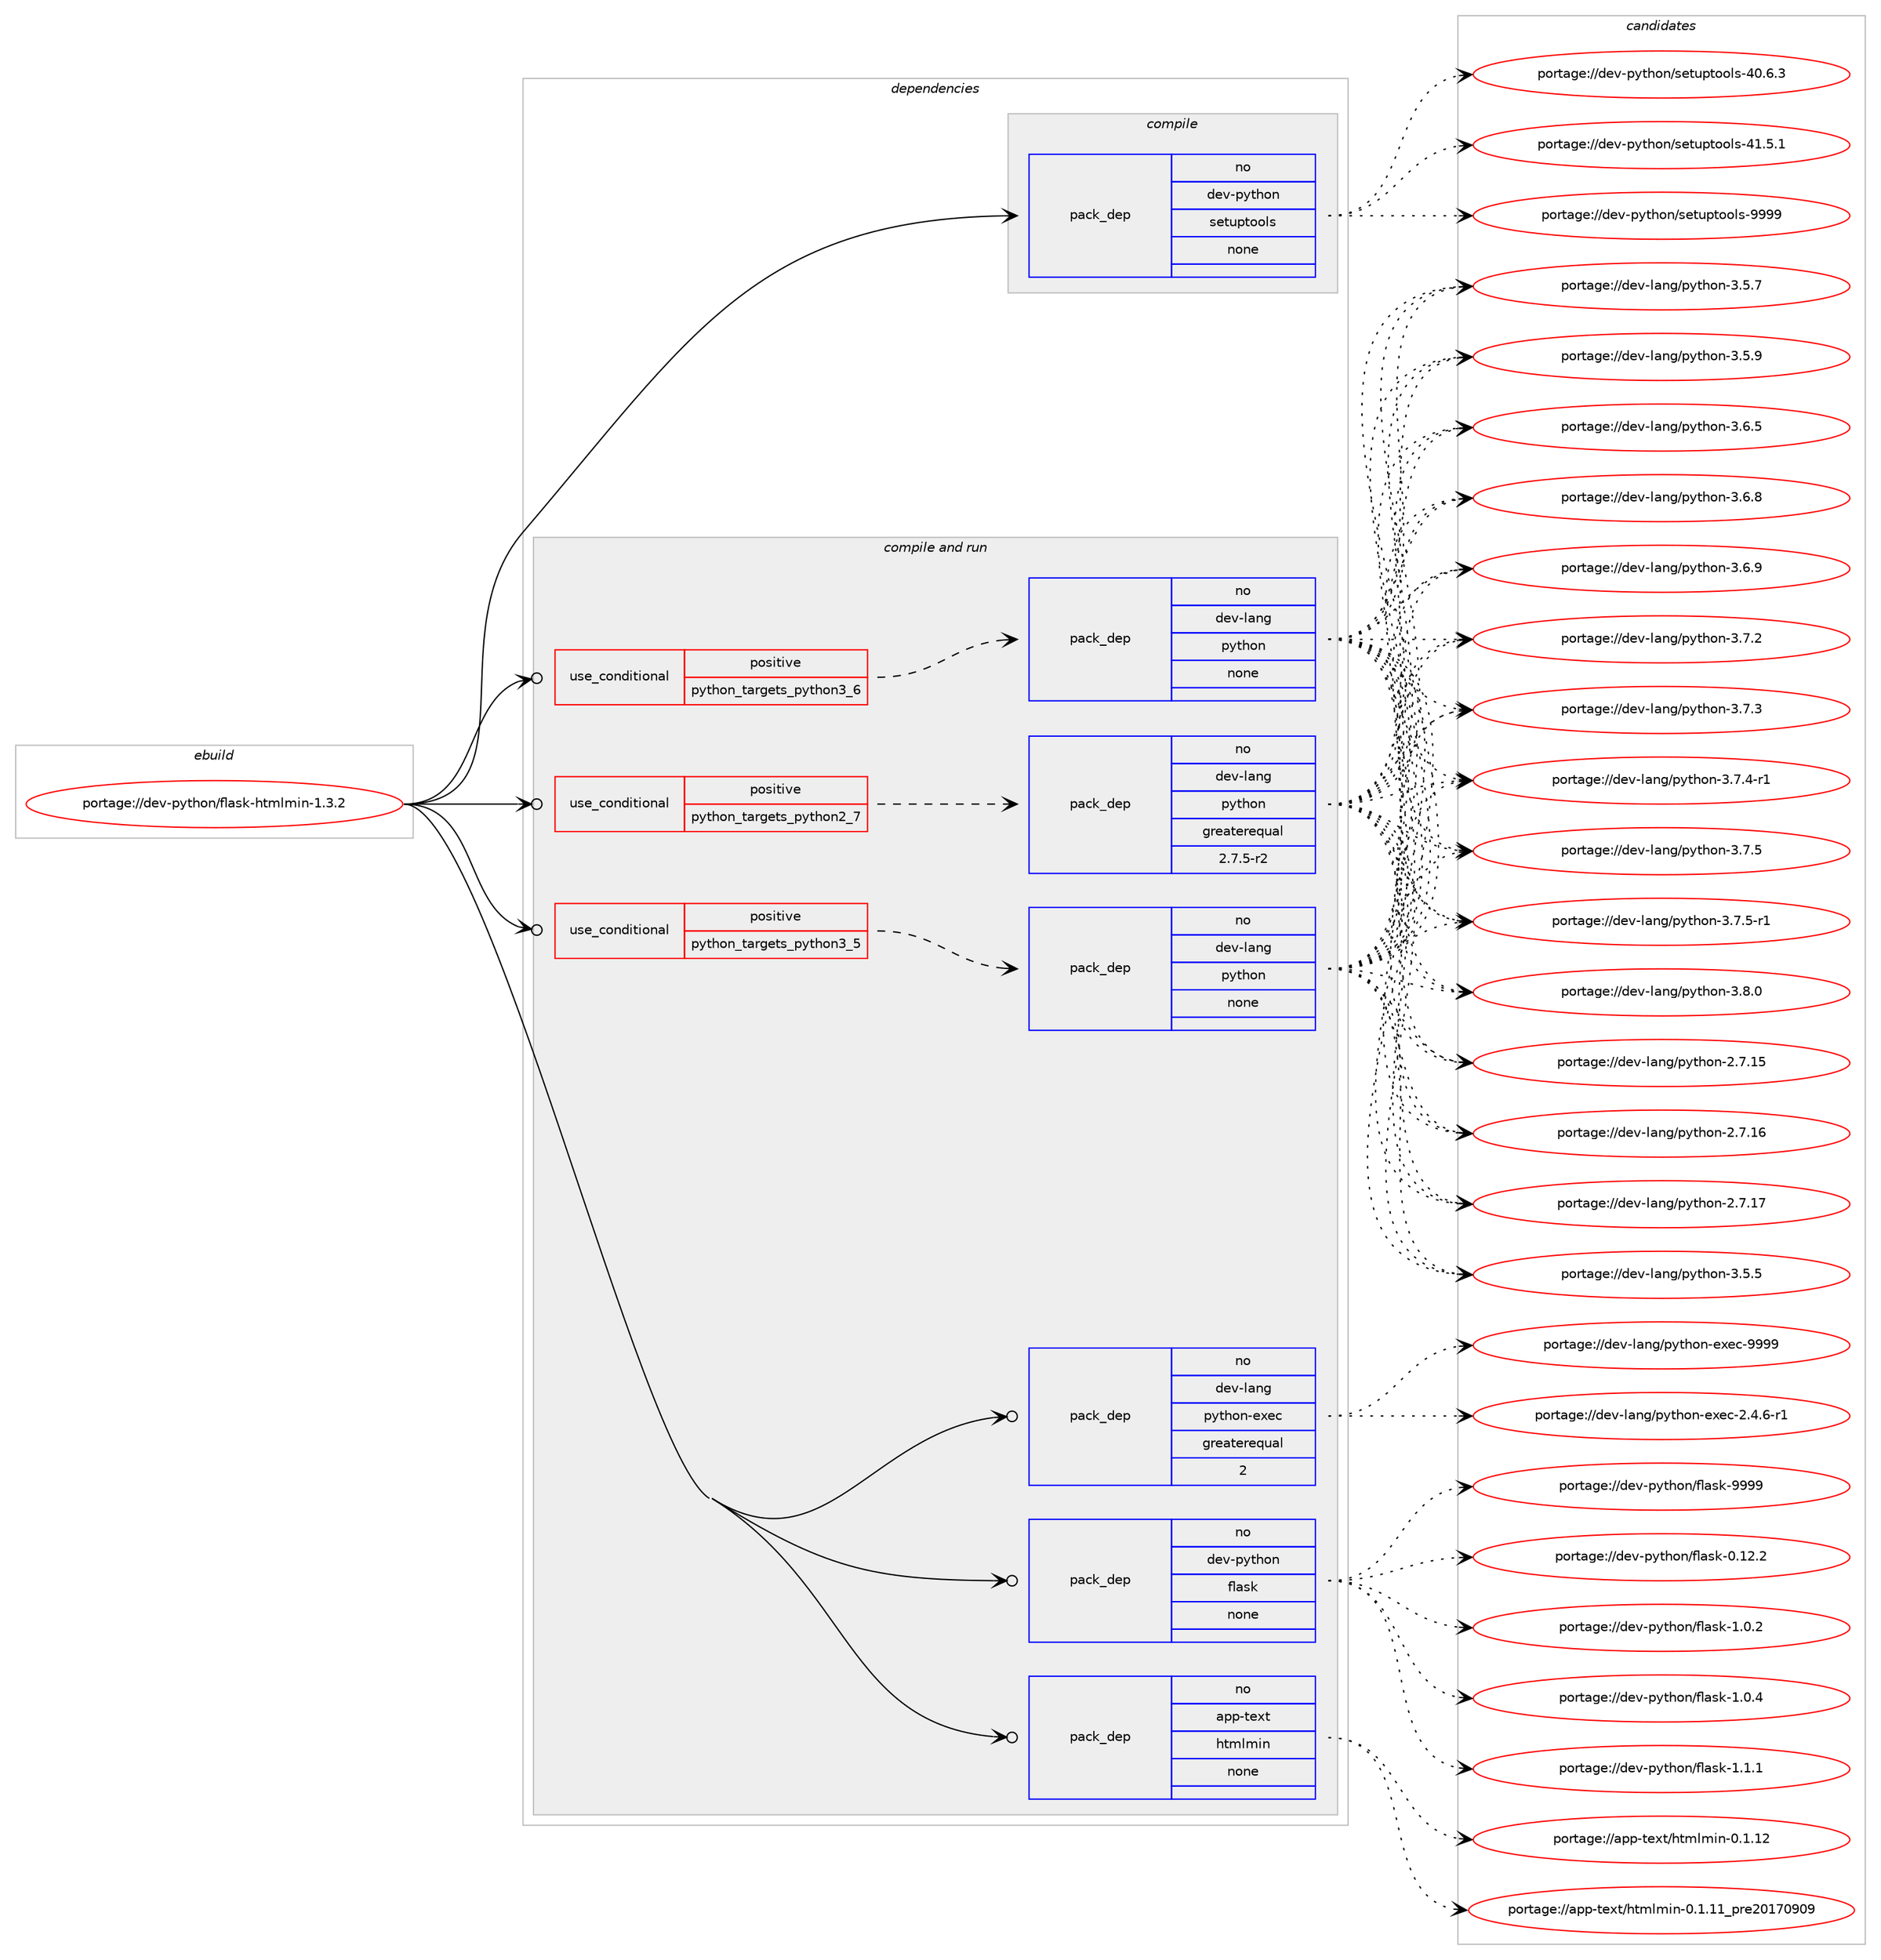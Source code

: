 digraph prolog {

# *************
# Graph options
# *************

newrank=true;
concentrate=true;
compound=true;
graph [rankdir=LR,fontname=Helvetica,fontsize=10,ranksep=1.5];#, ranksep=2.5, nodesep=0.2];
edge  [arrowhead=vee];
node  [fontname=Helvetica,fontsize=10];

# **********
# The ebuild
# **********

subgraph cluster_leftcol {
color=gray;
rank=same;
label=<<i>ebuild</i>>;
id [label="portage://dev-python/flask-htmlmin-1.3.2", color=red, width=4, href="../dev-python/flask-htmlmin-1.3.2.svg"];
}

# ****************
# The dependencies
# ****************

subgraph cluster_midcol {
color=gray;
label=<<i>dependencies</i>>;
subgraph cluster_compile {
fillcolor="#eeeeee";
style=filled;
label=<<i>compile</i>>;
subgraph pack107755 {
dependency139792 [label=<<TABLE BORDER="0" CELLBORDER="1" CELLSPACING="0" CELLPADDING="4" WIDTH="220"><TR><TD ROWSPAN="6" CELLPADDING="30">pack_dep</TD></TR><TR><TD WIDTH="110">no</TD></TR><TR><TD>dev-python</TD></TR><TR><TD>setuptools</TD></TR><TR><TD>none</TD></TR><TR><TD></TD></TR></TABLE>>, shape=none, color=blue];
}
id:e -> dependency139792:w [weight=20,style="solid",arrowhead="vee"];
}
subgraph cluster_compileandrun {
fillcolor="#eeeeee";
style=filled;
label=<<i>compile and run</i>>;
subgraph cond28719 {
dependency139793 [label=<<TABLE BORDER="0" CELLBORDER="1" CELLSPACING="0" CELLPADDING="4"><TR><TD ROWSPAN="3" CELLPADDING="10">use_conditional</TD></TR><TR><TD>positive</TD></TR><TR><TD>python_targets_python2_7</TD></TR></TABLE>>, shape=none, color=red];
subgraph pack107756 {
dependency139794 [label=<<TABLE BORDER="0" CELLBORDER="1" CELLSPACING="0" CELLPADDING="4" WIDTH="220"><TR><TD ROWSPAN="6" CELLPADDING="30">pack_dep</TD></TR><TR><TD WIDTH="110">no</TD></TR><TR><TD>dev-lang</TD></TR><TR><TD>python</TD></TR><TR><TD>greaterequal</TD></TR><TR><TD>2.7.5-r2</TD></TR></TABLE>>, shape=none, color=blue];
}
dependency139793:e -> dependency139794:w [weight=20,style="dashed",arrowhead="vee"];
}
id:e -> dependency139793:w [weight=20,style="solid",arrowhead="odotvee"];
subgraph cond28720 {
dependency139795 [label=<<TABLE BORDER="0" CELLBORDER="1" CELLSPACING="0" CELLPADDING="4"><TR><TD ROWSPAN="3" CELLPADDING="10">use_conditional</TD></TR><TR><TD>positive</TD></TR><TR><TD>python_targets_python3_5</TD></TR></TABLE>>, shape=none, color=red];
subgraph pack107757 {
dependency139796 [label=<<TABLE BORDER="0" CELLBORDER="1" CELLSPACING="0" CELLPADDING="4" WIDTH="220"><TR><TD ROWSPAN="6" CELLPADDING="30">pack_dep</TD></TR><TR><TD WIDTH="110">no</TD></TR><TR><TD>dev-lang</TD></TR><TR><TD>python</TD></TR><TR><TD>none</TD></TR><TR><TD></TD></TR></TABLE>>, shape=none, color=blue];
}
dependency139795:e -> dependency139796:w [weight=20,style="dashed",arrowhead="vee"];
}
id:e -> dependency139795:w [weight=20,style="solid",arrowhead="odotvee"];
subgraph cond28721 {
dependency139797 [label=<<TABLE BORDER="0" CELLBORDER="1" CELLSPACING="0" CELLPADDING="4"><TR><TD ROWSPAN="3" CELLPADDING="10">use_conditional</TD></TR><TR><TD>positive</TD></TR><TR><TD>python_targets_python3_6</TD></TR></TABLE>>, shape=none, color=red];
subgraph pack107758 {
dependency139798 [label=<<TABLE BORDER="0" CELLBORDER="1" CELLSPACING="0" CELLPADDING="4" WIDTH="220"><TR><TD ROWSPAN="6" CELLPADDING="30">pack_dep</TD></TR><TR><TD WIDTH="110">no</TD></TR><TR><TD>dev-lang</TD></TR><TR><TD>python</TD></TR><TR><TD>none</TD></TR><TR><TD></TD></TR></TABLE>>, shape=none, color=blue];
}
dependency139797:e -> dependency139798:w [weight=20,style="dashed",arrowhead="vee"];
}
id:e -> dependency139797:w [weight=20,style="solid",arrowhead="odotvee"];
subgraph pack107759 {
dependency139799 [label=<<TABLE BORDER="0" CELLBORDER="1" CELLSPACING="0" CELLPADDING="4" WIDTH="220"><TR><TD ROWSPAN="6" CELLPADDING="30">pack_dep</TD></TR><TR><TD WIDTH="110">no</TD></TR><TR><TD>app-text</TD></TR><TR><TD>htmlmin</TD></TR><TR><TD>none</TD></TR><TR><TD></TD></TR></TABLE>>, shape=none, color=blue];
}
id:e -> dependency139799:w [weight=20,style="solid",arrowhead="odotvee"];
subgraph pack107760 {
dependency139800 [label=<<TABLE BORDER="0" CELLBORDER="1" CELLSPACING="0" CELLPADDING="4" WIDTH="220"><TR><TD ROWSPAN="6" CELLPADDING="30">pack_dep</TD></TR><TR><TD WIDTH="110">no</TD></TR><TR><TD>dev-lang</TD></TR><TR><TD>python-exec</TD></TR><TR><TD>greaterequal</TD></TR><TR><TD>2</TD></TR></TABLE>>, shape=none, color=blue];
}
id:e -> dependency139800:w [weight=20,style="solid",arrowhead="odotvee"];
subgraph pack107761 {
dependency139801 [label=<<TABLE BORDER="0" CELLBORDER="1" CELLSPACING="0" CELLPADDING="4" WIDTH="220"><TR><TD ROWSPAN="6" CELLPADDING="30">pack_dep</TD></TR><TR><TD WIDTH="110">no</TD></TR><TR><TD>dev-python</TD></TR><TR><TD>flask</TD></TR><TR><TD>none</TD></TR><TR><TD></TD></TR></TABLE>>, shape=none, color=blue];
}
id:e -> dependency139801:w [weight=20,style="solid",arrowhead="odotvee"];
}
subgraph cluster_run {
fillcolor="#eeeeee";
style=filled;
label=<<i>run</i>>;
}
}

# **************
# The candidates
# **************

subgraph cluster_choices {
rank=same;
color=gray;
label=<<i>candidates</i>>;

subgraph choice107755 {
color=black;
nodesep=1;
choiceportage100101118451121211161041111104711510111611711211611111110811545524846544651 [label="portage://dev-python/setuptools-40.6.3", color=red, width=4,href="../dev-python/setuptools-40.6.3.svg"];
choiceportage100101118451121211161041111104711510111611711211611111110811545524946534649 [label="portage://dev-python/setuptools-41.5.1", color=red, width=4,href="../dev-python/setuptools-41.5.1.svg"];
choiceportage10010111845112121116104111110471151011161171121161111111081154557575757 [label="portage://dev-python/setuptools-9999", color=red, width=4,href="../dev-python/setuptools-9999.svg"];
dependency139792:e -> choiceportage100101118451121211161041111104711510111611711211611111110811545524846544651:w [style=dotted,weight="100"];
dependency139792:e -> choiceportage100101118451121211161041111104711510111611711211611111110811545524946534649:w [style=dotted,weight="100"];
dependency139792:e -> choiceportage10010111845112121116104111110471151011161171121161111111081154557575757:w [style=dotted,weight="100"];
}
subgraph choice107756 {
color=black;
nodesep=1;
choiceportage10010111845108971101034711212111610411111045504655464953 [label="portage://dev-lang/python-2.7.15", color=red, width=4,href="../dev-lang/python-2.7.15.svg"];
choiceportage10010111845108971101034711212111610411111045504655464954 [label="portage://dev-lang/python-2.7.16", color=red, width=4,href="../dev-lang/python-2.7.16.svg"];
choiceportage10010111845108971101034711212111610411111045504655464955 [label="portage://dev-lang/python-2.7.17", color=red, width=4,href="../dev-lang/python-2.7.17.svg"];
choiceportage100101118451089711010347112121116104111110455146534653 [label="portage://dev-lang/python-3.5.5", color=red, width=4,href="../dev-lang/python-3.5.5.svg"];
choiceportage100101118451089711010347112121116104111110455146534655 [label="portage://dev-lang/python-3.5.7", color=red, width=4,href="../dev-lang/python-3.5.7.svg"];
choiceportage100101118451089711010347112121116104111110455146534657 [label="portage://dev-lang/python-3.5.9", color=red, width=4,href="../dev-lang/python-3.5.9.svg"];
choiceportage100101118451089711010347112121116104111110455146544653 [label="portage://dev-lang/python-3.6.5", color=red, width=4,href="../dev-lang/python-3.6.5.svg"];
choiceportage100101118451089711010347112121116104111110455146544656 [label="portage://dev-lang/python-3.6.8", color=red, width=4,href="../dev-lang/python-3.6.8.svg"];
choiceportage100101118451089711010347112121116104111110455146544657 [label="portage://dev-lang/python-3.6.9", color=red, width=4,href="../dev-lang/python-3.6.9.svg"];
choiceportage100101118451089711010347112121116104111110455146554650 [label="portage://dev-lang/python-3.7.2", color=red, width=4,href="../dev-lang/python-3.7.2.svg"];
choiceportage100101118451089711010347112121116104111110455146554651 [label="portage://dev-lang/python-3.7.3", color=red, width=4,href="../dev-lang/python-3.7.3.svg"];
choiceportage1001011184510897110103471121211161041111104551465546524511449 [label="portage://dev-lang/python-3.7.4-r1", color=red, width=4,href="../dev-lang/python-3.7.4-r1.svg"];
choiceportage100101118451089711010347112121116104111110455146554653 [label="portage://dev-lang/python-3.7.5", color=red, width=4,href="../dev-lang/python-3.7.5.svg"];
choiceportage1001011184510897110103471121211161041111104551465546534511449 [label="portage://dev-lang/python-3.7.5-r1", color=red, width=4,href="../dev-lang/python-3.7.5-r1.svg"];
choiceportage100101118451089711010347112121116104111110455146564648 [label="portage://dev-lang/python-3.8.0", color=red, width=4,href="../dev-lang/python-3.8.0.svg"];
dependency139794:e -> choiceportage10010111845108971101034711212111610411111045504655464953:w [style=dotted,weight="100"];
dependency139794:e -> choiceportage10010111845108971101034711212111610411111045504655464954:w [style=dotted,weight="100"];
dependency139794:e -> choiceportage10010111845108971101034711212111610411111045504655464955:w [style=dotted,weight="100"];
dependency139794:e -> choiceportage100101118451089711010347112121116104111110455146534653:w [style=dotted,weight="100"];
dependency139794:e -> choiceportage100101118451089711010347112121116104111110455146534655:w [style=dotted,weight="100"];
dependency139794:e -> choiceportage100101118451089711010347112121116104111110455146534657:w [style=dotted,weight="100"];
dependency139794:e -> choiceportage100101118451089711010347112121116104111110455146544653:w [style=dotted,weight="100"];
dependency139794:e -> choiceportage100101118451089711010347112121116104111110455146544656:w [style=dotted,weight="100"];
dependency139794:e -> choiceportage100101118451089711010347112121116104111110455146544657:w [style=dotted,weight="100"];
dependency139794:e -> choiceportage100101118451089711010347112121116104111110455146554650:w [style=dotted,weight="100"];
dependency139794:e -> choiceportage100101118451089711010347112121116104111110455146554651:w [style=dotted,weight="100"];
dependency139794:e -> choiceportage1001011184510897110103471121211161041111104551465546524511449:w [style=dotted,weight="100"];
dependency139794:e -> choiceportage100101118451089711010347112121116104111110455146554653:w [style=dotted,weight="100"];
dependency139794:e -> choiceportage1001011184510897110103471121211161041111104551465546534511449:w [style=dotted,weight="100"];
dependency139794:e -> choiceportage100101118451089711010347112121116104111110455146564648:w [style=dotted,weight="100"];
}
subgraph choice107757 {
color=black;
nodesep=1;
choiceportage10010111845108971101034711212111610411111045504655464953 [label="portage://dev-lang/python-2.7.15", color=red, width=4,href="../dev-lang/python-2.7.15.svg"];
choiceportage10010111845108971101034711212111610411111045504655464954 [label="portage://dev-lang/python-2.7.16", color=red, width=4,href="../dev-lang/python-2.7.16.svg"];
choiceportage10010111845108971101034711212111610411111045504655464955 [label="portage://dev-lang/python-2.7.17", color=red, width=4,href="../dev-lang/python-2.7.17.svg"];
choiceportage100101118451089711010347112121116104111110455146534653 [label="portage://dev-lang/python-3.5.5", color=red, width=4,href="../dev-lang/python-3.5.5.svg"];
choiceportage100101118451089711010347112121116104111110455146534655 [label="portage://dev-lang/python-3.5.7", color=red, width=4,href="../dev-lang/python-3.5.7.svg"];
choiceportage100101118451089711010347112121116104111110455146534657 [label="portage://dev-lang/python-3.5.9", color=red, width=4,href="../dev-lang/python-3.5.9.svg"];
choiceportage100101118451089711010347112121116104111110455146544653 [label="portage://dev-lang/python-3.6.5", color=red, width=4,href="../dev-lang/python-3.6.5.svg"];
choiceportage100101118451089711010347112121116104111110455146544656 [label="portage://dev-lang/python-3.6.8", color=red, width=4,href="../dev-lang/python-3.6.8.svg"];
choiceportage100101118451089711010347112121116104111110455146544657 [label="portage://dev-lang/python-3.6.9", color=red, width=4,href="../dev-lang/python-3.6.9.svg"];
choiceportage100101118451089711010347112121116104111110455146554650 [label="portage://dev-lang/python-3.7.2", color=red, width=4,href="../dev-lang/python-3.7.2.svg"];
choiceportage100101118451089711010347112121116104111110455146554651 [label="portage://dev-lang/python-3.7.3", color=red, width=4,href="../dev-lang/python-3.7.3.svg"];
choiceportage1001011184510897110103471121211161041111104551465546524511449 [label="portage://dev-lang/python-3.7.4-r1", color=red, width=4,href="../dev-lang/python-3.7.4-r1.svg"];
choiceportage100101118451089711010347112121116104111110455146554653 [label="portage://dev-lang/python-3.7.5", color=red, width=4,href="../dev-lang/python-3.7.5.svg"];
choiceportage1001011184510897110103471121211161041111104551465546534511449 [label="portage://dev-lang/python-3.7.5-r1", color=red, width=4,href="../dev-lang/python-3.7.5-r1.svg"];
choiceportage100101118451089711010347112121116104111110455146564648 [label="portage://dev-lang/python-3.8.0", color=red, width=4,href="../dev-lang/python-3.8.0.svg"];
dependency139796:e -> choiceportage10010111845108971101034711212111610411111045504655464953:w [style=dotted,weight="100"];
dependency139796:e -> choiceportage10010111845108971101034711212111610411111045504655464954:w [style=dotted,weight="100"];
dependency139796:e -> choiceportage10010111845108971101034711212111610411111045504655464955:w [style=dotted,weight="100"];
dependency139796:e -> choiceportage100101118451089711010347112121116104111110455146534653:w [style=dotted,weight="100"];
dependency139796:e -> choiceportage100101118451089711010347112121116104111110455146534655:w [style=dotted,weight="100"];
dependency139796:e -> choiceportage100101118451089711010347112121116104111110455146534657:w [style=dotted,weight="100"];
dependency139796:e -> choiceportage100101118451089711010347112121116104111110455146544653:w [style=dotted,weight="100"];
dependency139796:e -> choiceportage100101118451089711010347112121116104111110455146544656:w [style=dotted,weight="100"];
dependency139796:e -> choiceportage100101118451089711010347112121116104111110455146544657:w [style=dotted,weight="100"];
dependency139796:e -> choiceportage100101118451089711010347112121116104111110455146554650:w [style=dotted,weight="100"];
dependency139796:e -> choiceportage100101118451089711010347112121116104111110455146554651:w [style=dotted,weight="100"];
dependency139796:e -> choiceportage1001011184510897110103471121211161041111104551465546524511449:w [style=dotted,weight="100"];
dependency139796:e -> choiceportage100101118451089711010347112121116104111110455146554653:w [style=dotted,weight="100"];
dependency139796:e -> choiceportage1001011184510897110103471121211161041111104551465546534511449:w [style=dotted,weight="100"];
dependency139796:e -> choiceportage100101118451089711010347112121116104111110455146564648:w [style=dotted,weight="100"];
}
subgraph choice107758 {
color=black;
nodesep=1;
choiceportage10010111845108971101034711212111610411111045504655464953 [label="portage://dev-lang/python-2.7.15", color=red, width=4,href="../dev-lang/python-2.7.15.svg"];
choiceportage10010111845108971101034711212111610411111045504655464954 [label="portage://dev-lang/python-2.7.16", color=red, width=4,href="../dev-lang/python-2.7.16.svg"];
choiceportage10010111845108971101034711212111610411111045504655464955 [label="portage://dev-lang/python-2.7.17", color=red, width=4,href="../dev-lang/python-2.7.17.svg"];
choiceportage100101118451089711010347112121116104111110455146534653 [label="portage://dev-lang/python-3.5.5", color=red, width=4,href="../dev-lang/python-3.5.5.svg"];
choiceportage100101118451089711010347112121116104111110455146534655 [label="portage://dev-lang/python-3.5.7", color=red, width=4,href="../dev-lang/python-3.5.7.svg"];
choiceportage100101118451089711010347112121116104111110455146534657 [label="portage://dev-lang/python-3.5.9", color=red, width=4,href="../dev-lang/python-3.5.9.svg"];
choiceportage100101118451089711010347112121116104111110455146544653 [label="portage://dev-lang/python-3.6.5", color=red, width=4,href="../dev-lang/python-3.6.5.svg"];
choiceportage100101118451089711010347112121116104111110455146544656 [label="portage://dev-lang/python-3.6.8", color=red, width=4,href="../dev-lang/python-3.6.8.svg"];
choiceportage100101118451089711010347112121116104111110455146544657 [label="portage://dev-lang/python-3.6.9", color=red, width=4,href="../dev-lang/python-3.6.9.svg"];
choiceportage100101118451089711010347112121116104111110455146554650 [label="portage://dev-lang/python-3.7.2", color=red, width=4,href="../dev-lang/python-3.7.2.svg"];
choiceportage100101118451089711010347112121116104111110455146554651 [label="portage://dev-lang/python-3.7.3", color=red, width=4,href="../dev-lang/python-3.7.3.svg"];
choiceportage1001011184510897110103471121211161041111104551465546524511449 [label="portage://dev-lang/python-3.7.4-r1", color=red, width=4,href="../dev-lang/python-3.7.4-r1.svg"];
choiceportage100101118451089711010347112121116104111110455146554653 [label="portage://dev-lang/python-3.7.5", color=red, width=4,href="../dev-lang/python-3.7.5.svg"];
choiceportage1001011184510897110103471121211161041111104551465546534511449 [label="portage://dev-lang/python-3.7.5-r1", color=red, width=4,href="../dev-lang/python-3.7.5-r1.svg"];
choiceportage100101118451089711010347112121116104111110455146564648 [label="portage://dev-lang/python-3.8.0", color=red, width=4,href="../dev-lang/python-3.8.0.svg"];
dependency139798:e -> choiceportage10010111845108971101034711212111610411111045504655464953:w [style=dotted,weight="100"];
dependency139798:e -> choiceportage10010111845108971101034711212111610411111045504655464954:w [style=dotted,weight="100"];
dependency139798:e -> choiceportage10010111845108971101034711212111610411111045504655464955:w [style=dotted,weight="100"];
dependency139798:e -> choiceportage100101118451089711010347112121116104111110455146534653:w [style=dotted,weight="100"];
dependency139798:e -> choiceportage100101118451089711010347112121116104111110455146534655:w [style=dotted,weight="100"];
dependency139798:e -> choiceportage100101118451089711010347112121116104111110455146534657:w [style=dotted,weight="100"];
dependency139798:e -> choiceportage100101118451089711010347112121116104111110455146544653:w [style=dotted,weight="100"];
dependency139798:e -> choiceportage100101118451089711010347112121116104111110455146544656:w [style=dotted,weight="100"];
dependency139798:e -> choiceportage100101118451089711010347112121116104111110455146544657:w [style=dotted,weight="100"];
dependency139798:e -> choiceportage100101118451089711010347112121116104111110455146554650:w [style=dotted,weight="100"];
dependency139798:e -> choiceportage100101118451089711010347112121116104111110455146554651:w [style=dotted,weight="100"];
dependency139798:e -> choiceportage1001011184510897110103471121211161041111104551465546524511449:w [style=dotted,weight="100"];
dependency139798:e -> choiceportage100101118451089711010347112121116104111110455146554653:w [style=dotted,weight="100"];
dependency139798:e -> choiceportage1001011184510897110103471121211161041111104551465546534511449:w [style=dotted,weight="100"];
dependency139798:e -> choiceportage100101118451089711010347112121116104111110455146564648:w [style=dotted,weight="100"];
}
subgraph choice107759 {
color=black;
nodesep=1;
choiceportage97112112451161011201164710411610910810910511045484649464949951121141015048495548574857 [label="portage://app-text/htmlmin-0.1.11_pre20170909", color=red, width=4,href="../app-text/htmlmin-0.1.11_pre20170909.svg"];
choiceportage97112112451161011201164710411610910810910511045484649464950 [label="portage://app-text/htmlmin-0.1.12", color=red, width=4,href="../app-text/htmlmin-0.1.12.svg"];
dependency139799:e -> choiceportage97112112451161011201164710411610910810910511045484649464949951121141015048495548574857:w [style=dotted,weight="100"];
dependency139799:e -> choiceportage97112112451161011201164710411610910810910511045484649464950:w [style=dotted,weight="100"];
}
subgraph choice107760 {
color=black;
nodesep=1;
choiceportage10010111845108971101034711212111610411111045101120101994550465246544511449 [label="portage://dev-lang/python-exec-2.4.6-r1", color=red, width=4,href="../dev-lang/python-exec-2.4.6-r1.svg"];
choiceportage10010111845108971101034711212111610411111045101120101994557575757 [label="portage://dev-lang/python-exec-9999", color=red, width=4,href="../dev-lang/python-exec-9999.svg"];
dependency139800:e -> choiceportage10010111845108971101034711212111610411111045101120101994550465246544511449:w [style=dotted,weight="100"];
dependency139800:e -> choiceportage10010111845108971101034711212111610411111045101120101994557575757:w [style=dotted,weight="100"];
}
subgraph choice107761 {
color=black;
nodesep=1;
choiceportage10010111845112121116104111110471021089711510745484649504650 [label="portage://dev-python/flask-0.12.2", color=red, width=4,href="../dev-python/flask-0.12.2.svg"];
choiceportage100101118451121211161041111104710210897115107454946484650 [label="portage://dev-python/flask-1.0.2", color=red, width=4,href="../dev-python/flask-1.0.2.svg"];
choiceportage100101118451121211161041111104710210897115107454946484652 [label="portage://dev-python/flask-1.0.4", color=red, width=4,href="../dev-python/flask-1.0.4.svg"];
choiceportage100101118451121211161041111104710210897115107454946494649 [label="portage://dev-python/flask-1.1.1", color=red, width=4,href="../dev-python/flask-1.1.1.svg"];
choiceportage1001011184511212111610411111047102108971151074557575757 [label="portage://dev-python/flask-9999", color=red, width=4,href="../dev-python/flask-9999.svg"];
dependency139801:e -> choiceportage10010111845112121116104111110471021089711510745484649504650:w [style=dotted,weight="100"];
dependency139801:e -> choiceportage100101118451121211161041111104710210897115107454946484650:w [style=dotted,weight="100"];
dependency139801:e -> choiceportage100101118451121211161041111104710210897115107454946484652:w [style=dotted,weight="100"];
dependency139801:e -> choiceportage100101118451121211161041111104710210897115107454946494649:w [style=dotted,weight="100"];
dependency139801:e -> choiceportage1001011184511212111610411111047102108971151074557575757:w [style=dotted,weight="100"];
}
}

}
